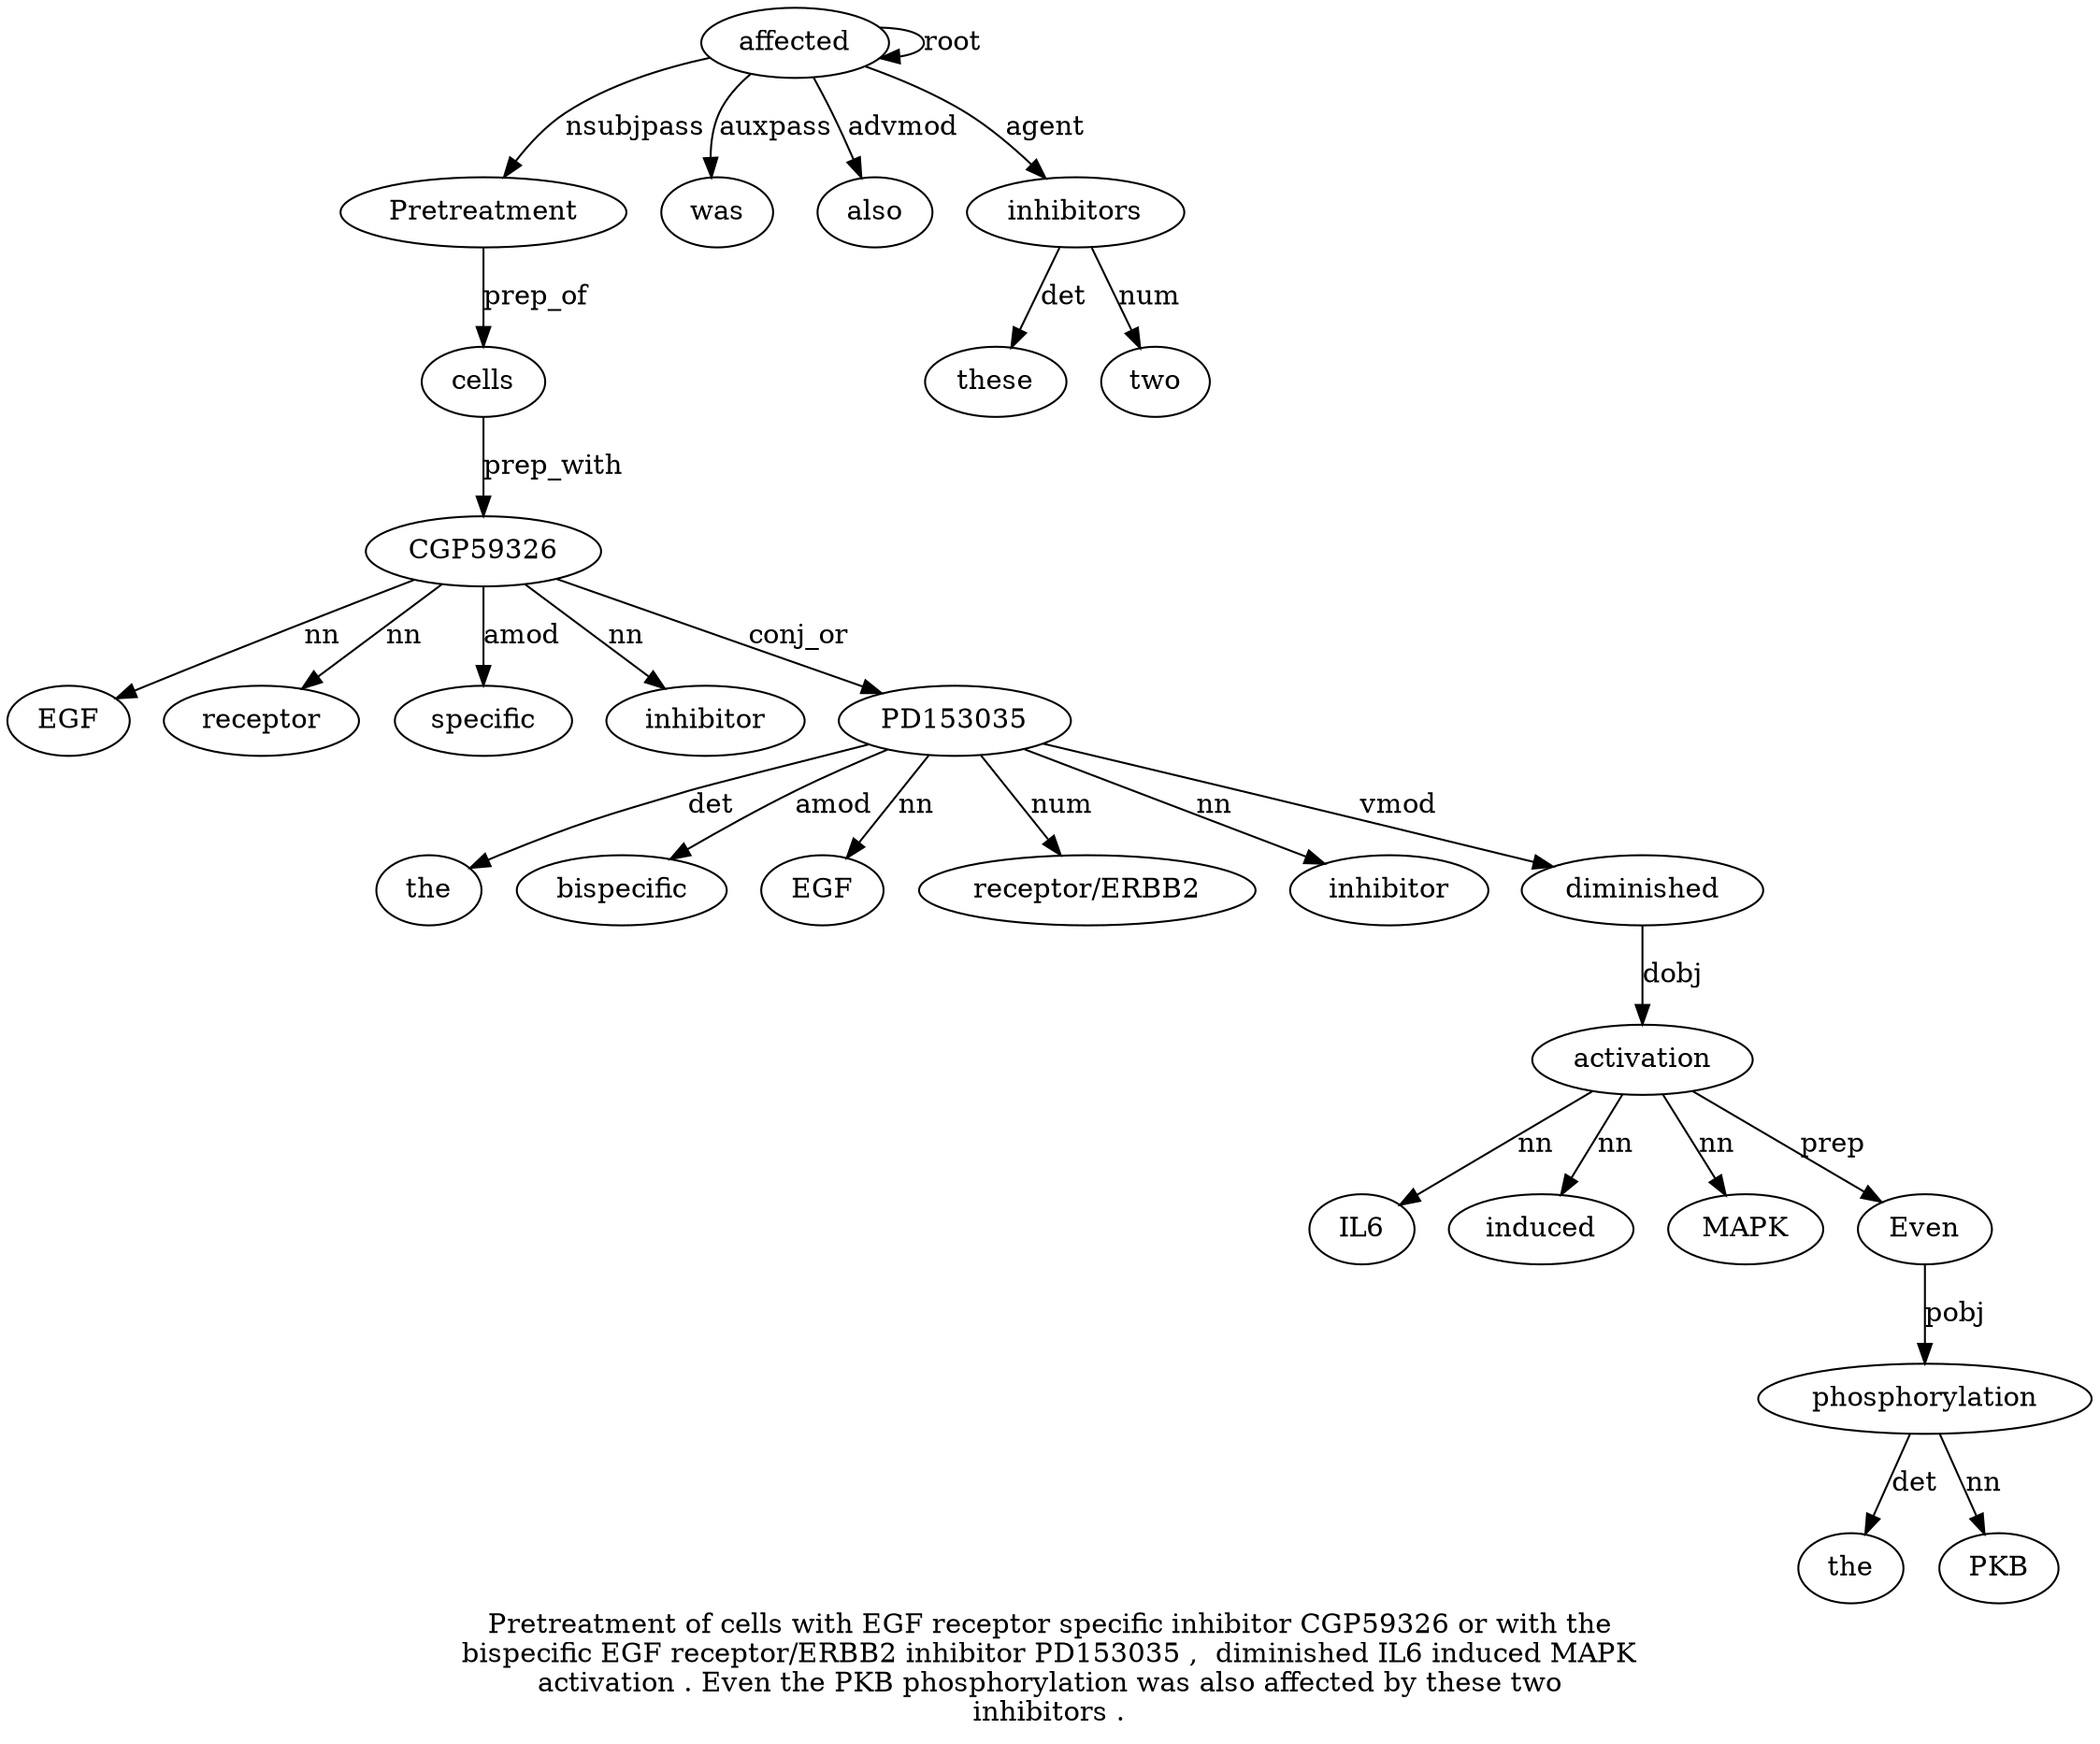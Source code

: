 digraph "Pretreatment of cells with EGF receptor specific inhibitor CGP59326 or with the bispecific EGF receptor/ERBB2 inhibitor PD153035 ,  diminished IL6 induced MAPK activation . Even the PKB phosphorylation was also affected by these two inhibitors ." {
label="Pretreatment of cells with EGF receptor specific inhibitor CGP59326 or with the
bispecific EGF receptor/ERBB2 inhibitor PD153035 ,  diminished IL6 induced MAPK
activation . Even the PKB phosphorylation was also affected by these two
inhibitors .";
affected31 [style=filled, fillcolor=white, label=affected];
Pretreatment1 [style=filled, fillcolor=white, label=Pretreatment];
affected31 -> Pretreatment1  [label=nsubjpass];
cells3 [style=filled, fillcolor=white, label=cells];
Pretreatment1 -> cells3  [label=prep_of];
CGP59326 [style=filled, fillcolor=white, label=CGP59326];
EGF5 [style=filled, fillcolor=white, label=EGF];
CGP59326 -> EGF5  [label=nn];
receptor6 [style=filled, fillcolor=white, label=receptor];
CGP59326 -> receptor6  [label=nn];
specific7 [style=filled, fillcolor=white, label=specific];
CGP59326 -> specific7  [label=amod];
inhibitor8 [style=filled, fillcolor=white, label=inhibitor];
CGP59326 -> inhibitor8  [label=nn];
cells3 -> CGP59326  [label=prep_with];
PD15303517 [style=filled, fillcolor=white, label=PD153035];
the12 [style=filled, fillcolor=white, label=the];
PD15303517 -> the12  [label=det];
bispecific13 [style=filled, fillcolor=white, label=bispecific];
PD15303517 -> bispecific13  [label=amod];
EGF14 [style=filled, fillcolor=white, label=EGF];
PD15303517 -> EGF14  [label=nn];
"receptor/ERBB215" [style=filled, fillcolor=white, label="receptor/ERBB2"];
PD15303517 -> "receptor/ERBB215"  [label=num];
inhibitor16 [style=filled, fillcolor=white, label=inhibitor];
PD15303517 -> inhibitor16  [label=nn];
CGP59326 -> PD15303517  [label=conj_or];
diminished19 [style=filled, fillcolor=white, label=diminished];
PD15303517 -> diminished19  [label=vmod];
activation23 [style=filled, fillcolor=white, label=activation];
IL620 [style=filled, fillcolor=white, label=IL6];
activation23 -> IL620  [label=nn];
induced21 [style=filled, fillcolor=white, label=induced];
activation23 -> induced21  [label=nn];
MAPK22 [style=filled, fillcolor=white, label=MAPK];
activation23 -> MAPK22  [label=nn];
diminished19 -> activation23  [label=dobj];
Even25 [style=filled, fillcolor=white, label=Even];
activation23 -> Even25  [label=prep];
phosphorylation28 [style=filled, fillcolor=white, label=phosphorylation];
the26 [style=filled, fillcolor=white, label=the];
phosphorylation28 -> the26  [label=det];
PKB27 [style=filled, fillcolor=white, label=PKB];
phosphorylation28 -> PKB27  [label=nn];
Even25 -> phosphorylation28  [label=pobj];
was29 [style=filled, fillcolor=white, label=was];
affected31 -> was29  [label=auxpass];
also30 [style=filled, fillcolor=white, label=also];
affected31 -> also30  [label=advmod];
affected31 -> affected31  [label=root];
inhibitors35 [style=filled, fillcolor=white, label=inhibitors];
these33 [style=filled, fillcolor=white, label=these];
inhibitors35 -> these33  [label=det];
two34 [style=filled, fillcolor=white, label=two];
inhibitors35 -> two34  [label=num];
affected31 -> inhibitors35  [label=agent];
}
